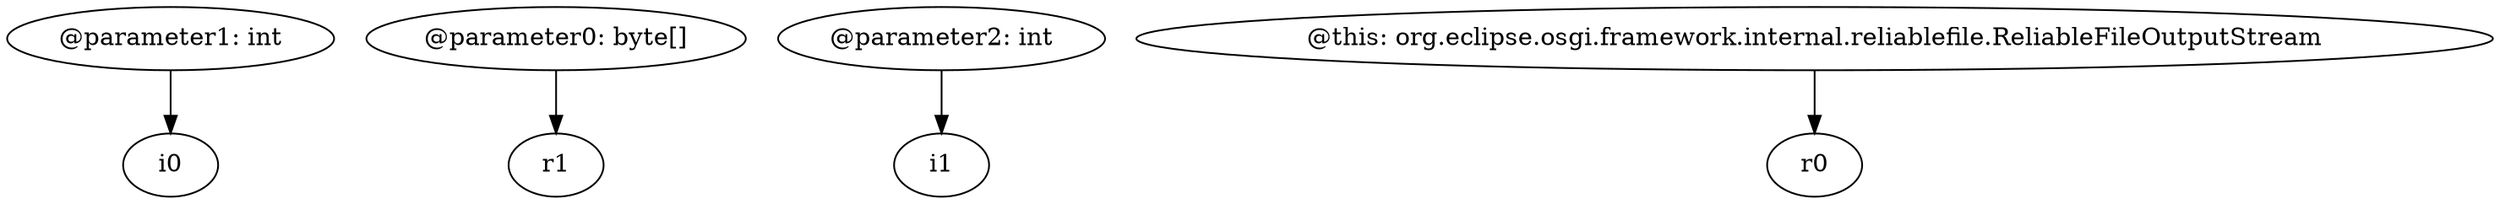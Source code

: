 digraph g {
0[label="@parameter1: int"]
1[label="i0"]
0->1[label=""]
2[label="@parameter0: byte[]"]
3[label="r1"]
2->3[label=""]
4[label="@parameter2: int"]
5[label="i1"]
4->5[label=""]
6[label="@this: org.eclipse.osgi.framework.internal.reliablefile.ReliableFileOutputStream"]
7[label="r0"]
6->7[label=""]
}